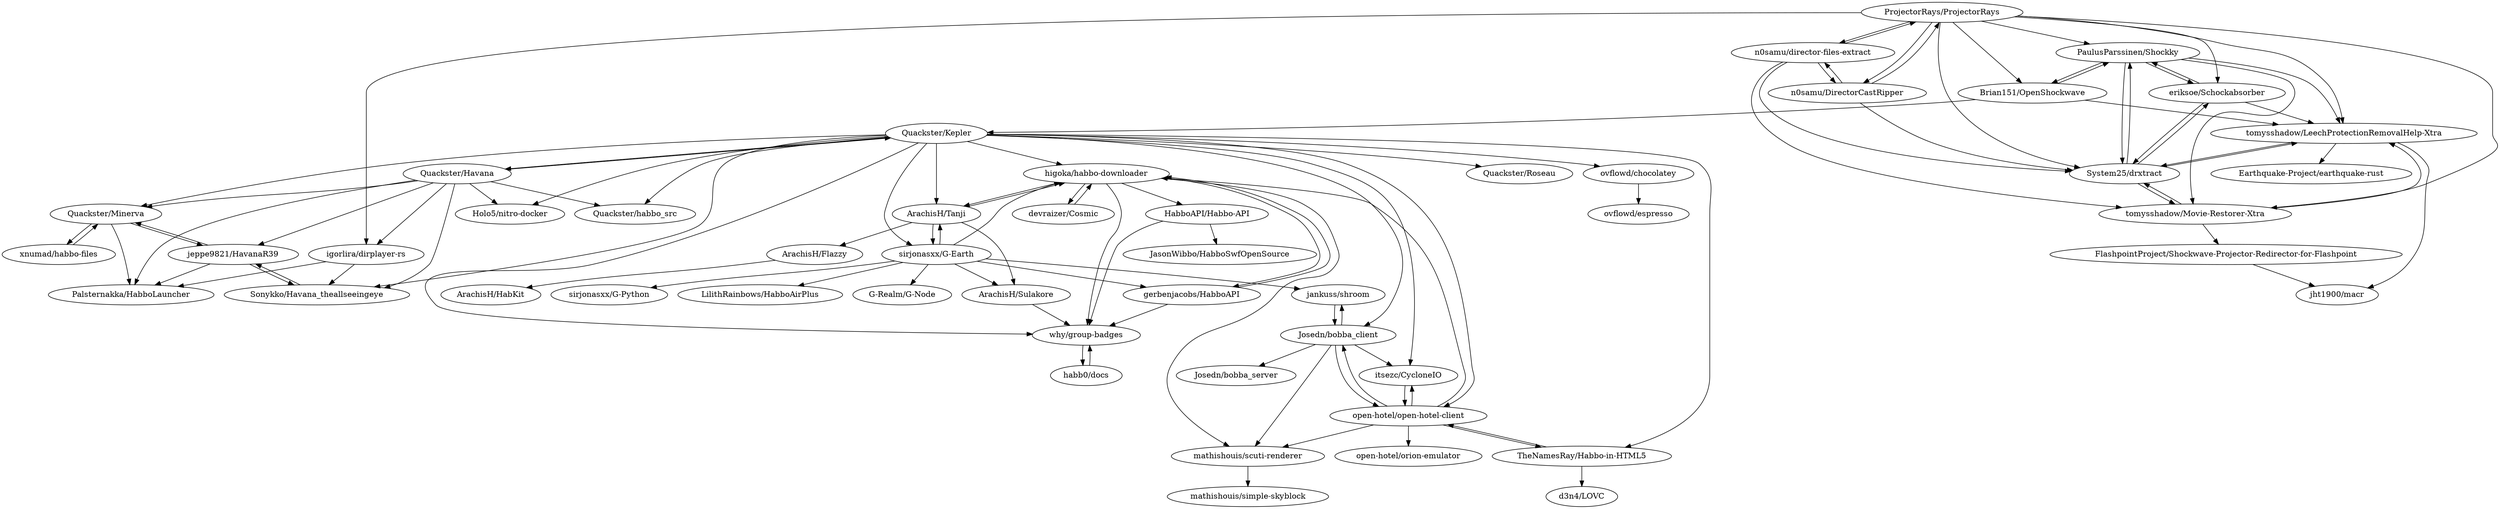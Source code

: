 digraph G {
"Quackster/Kepler" -> "Quackster/Havana"
"Quackster/Kepler" -> "higoka/habbo-downloader"
"Quackster/Kepler" -> "Holo5/nitro-docker"
"Quackster/Kepler" -> "TheNamesRay/Habbo-in-HTML5"
"Quackster/Kepler" -> "Josedn/bobba_client"
"Quackster/Kepler" -> "sirjonasxx/G-Earth"
"Quackster/Kepler" -> "Quackster/Roseau"
"Quackster/Kepler" -> "Quackster/habbo_src"
"Quackster/Kepler" -> "ovflowd/chocolatey"
"Quackster/Kepler" -> "ArachisH/Tanji"
"Quackster/Kepler" -> "itsezc/CycloneIO"
"Quackster/Kepler" -> "open-hotel/open-hotel-client"
"Quackster/Kepler" -> "why/group-badges"
"Quackster/Kepler" -> "Quackster/Minerva"
"Quackster/Kepler" -> "Sonykko/Havana_theallseeingeye"
"itsezc/CycloneIO" -> "open-hotel/open-hotel-client"
"sirjonasxx/G-Earth" -> "sirjonasxx/G-Python"
"sirjonasxx/G-Earth" -> "ArachisH/Tanji"
"sirjonasxx/G-Earth" -> "LilithRainbows/HabboAirPlus"
"sirjonasxx/G-Earth" -> "ArachisH/Sulakore"
"sirjonasxx/G-Earth" -> "higoka/habbo-downloader"
"sirjonasxx/G-Earth" -> "gerbenjacobs/HabboAPI"
"sirjonasxx/G-Earth" -> "jankuss/shroom"
"sirjonasxx/G-Earth" -> "G-Realm/G-Node"
"Josedn/bobba_client" -> "Josedn/bobba_server"
"Josedn/bobba_client" -> "jankuss/shroom"
"Josedn/bobba_client" -> "open-hotel/open-hotel-client"
"Josedn/bobba_client" -> "mathishouis/scuti-renderer"
"Josedn/bobba_client" -> "itsezc/CycloneIO"
"ArachisH/Tanji" -> "ArachisH/Sulakore"
"ArachisH/Tanji" -> "sirjonasxx/G-Earth"
"ArachisH/Tanji" -> "ArachisH/Flazzy"
"ArachisH/Tanji" -> "higoka/habbo-downloader"
"open-hotel/open-hotel-client" -> "mathishouis/scuti-renderer"
"open-hotel/open-hotel-client" -> "Josedn/bobba_client"
"open-hotel/open-hotel-client" -> "TheNamesRay/Habbo-in-HTML5"
"open-hotel/open-hotel-client" -> "itsezc/CycloneIO"
"open-hotel/open-hotel-client" -> "higoka/habbo-downloader"
"open-hotel/open-hotel-client" -> "open-hotel/orion-emulator"
"HabboAPI/Habbo-API" -> "why/group-badges"
"HabboAPI/Habbo-API" -> "JasonWibbo/HabboSwfOpenSource"
"PaulusParssinen/Shockky" -> "eriksoe/Schockabsorber"
"PaulusParssinen/Shockky" -> "System25/drxtract"
"PaulusParssinen/Shockky" -> "Brian151/OpenShockwave"
"PaulusParssinen/Shockky" -> "tomysshadow/LeechProtectionRemovalHelp-Xtra"
"PaulusParssinen/Shockky" -> "tomysshadow/Movie-Restorer-Xtra"
"FlashpointProject/Shockwave-Projector-Redirector-for-Flashpoint" -> "jht1900/macr"
"eriksoe/Schockabsorber" -> "PaulusParssinen/Shockky"
"eriksoe/Schockabsorber" -> "tomysshadow/LeechProtectionRemovalHelp-Xtra"
"eriksoe/Schockabsorber" -> "System25/drxtract"
"tomysshadow/Movie-Restorer-Xtra" -> "tomysshadow/LeechProtectionRemovalHelp-Xtra"
"tomysshadow/Movie-Restorer-Xtra" -> "System25/drxtract"
"tomysshadow/Movie-Restorer-Xtra" -> "FlashpointProject/Shockwave-Projector-Redirector-for-Flashpoint"
"tomysshadow/LeechProtectionRemovalHelp-Xtra" -> "System25/drxtract"
"tomysshadow/LeechProtectionRemovalHelp-Xtra" -> "Earthquake-Project/earthquake-rust"
"tomysshadow/LeechProtectionRemovalHelp-Xtra" -> "jht1900/macr"
"ArachisH/Sulakore" -> "why/group-badges"
"devraizer/Cosmic" -> "higoka/habbo-downloader"
"n0samu/director-files-extract" -> "tomysshadow/Movie-Restorer-Xtra"
"n0samu/director-files-extract" -> "System25/drxtract"
"n0samu/director-files-extract" -> "ProjectorRays/ProjectorRays"
"n0samu/director-files-extract" -> "n0samu/DirectorCastRipper"
"xnumad/habbo-files" -> "Quackster/Minerva"
"gerbenjacobs/HabboAPI" -> "why/group-badges"
"gerbenjacobs/HabboAPI" -> "higoka/habbo-downloader"
"mathishouis/scuti-renderer" -> "mathishouis/simple-skyblock"
"jankuss/shroom" -> "Josedn/bobba_client"
"habb0/docs" -> "why/group-badges"
"Quackster/Havana" -> "Quackster/Kepler"
"Quackster/Havana" -> "jeppe9821/HavanaR39"
"Quackster/Havana" -> "Sonykko/Havana_theallseeingeye"
"Quackster/Havana" -> "Quackster/Minerva"
"Quackster/Havana" -> "Quackster/habbo_src"
"Quackster/Havana" -> "igorlira/dirplayer-rs"
"Quackster/Havana" -> "Holo5/nitro-docker"
"Quackster/Havana" -> "Palsternakka/HabboLauncher"
"TheNamesRay/Habbo-in-HTML5" -> "d3n4/LOVC"
"TheNamesRay/Habbo-in-HTML5" -> "open-hotel/open-hotel-client"
"Quackster/Minerva" -> "xnumad/habbo-files"
"Quackster/Minerva" -> "jeppe9821/HavanaR39"
"Quackster/Minerva" -> "Palsternakka/HabboLauncher"
"jeppe9821/HavanaR39" -> "Sonykko/Havana_theallseeingeye"
"jeppe9821/HavanaR39" -> "Quackster/Minerva"
"jeppe9821/HavanaR39" -> "Palsternakka/HabboLauncher"
"igorlira/dirplayer-rs" -> "Palsternakka/HabboLauncher"
"igorlira/dirplayer-rs" -> "Sonykko/Havana_theallseeingeye"
"Sonykko/Havana_theallseeingeye" -> "jeppe9821/HavanaR39"
"ovflowd/chocolatey" -> "ovflowd/espresso"
"n0samu/DirectorCastRipper" -> "ProjectorRays/ProjectorRays"
"n0samu/DirectorCastRipper" -> "n0samu/director-files-extract"
"n0samu/DirectorCastRipper" -> "System25/drxtract"
"Brian151/OpenShockwave" -> "PaulusParssinen/Shockky"
"Brian151/OpenShockwave" -> "tomysshadow/LeechProtectionRemovalHelp-Xtra"
"Brian151/OpenShockwave" -> "Quackster/Kepler"
"why/group-badges" -> "habb0/docs"
"ArachisH/Flazzy" -> "ArachisH/HabKit"
"higoka/habbo-downloader" -> "HabboAPI/Habbo-API"
"higoka/habbo-downloader" -> "why/group-badges"
"higoka/habbo-downloader" -> "devraizer/Cosmic"
"higoka/habbo-downloader" -> "mathishouis/scuti-renderer"
"higoka/habbo-downloader" -> "gerbenjacobs/HabboAPI"
"higoka/habbo-downloader" -> "ArachisH/Tanji"
"ProjectorRays/ProjectorRays" -> "n0samu/DirectorCastRipper"
"ProjectorRays/ProjectorRays" -> "n0samu/director-files-extract"
"ProjectorRays/ProjectorRays" -> "tomysshadow/Movie-Restorer-Xtra"
"ProjectorRays/ProjectorRays" -> "PaulusParssinen/Shockky"
"ProjectorRays/ProjectorRays" -> "Brian151/OpenShockwave"
"ProjectorRays/ProjectorRays" -> "igorlira/dirplayer-rs"
"ProjectorRays/ProjectorRays" -> "System25/drxtract"
"ProjectorRays/ProjectorRays" -> "eriksoe/Schockabsorber"
"ProjectorRays/ProjectorRays" -> "tomysshadow/LeechProtectionRemovalHelp-Xtra"
"System25/drxtract" -> "tomysshadow/LeechProtectionRemovalHelp-Xtra"
"System25/drxtract" -> "tomysshadow/Movie-Restorer-Xtra"
"System25/drxtract" -> "PaulusParssinen/Shockky"
"System25/drxtract" -> "eriksoe/Schockabsorber"
"Quackster/Kepler" ["l"="3.605,46.364"]
"Quackster/Havana" ["l"="3.629,46.379"]
"higoka/habbo-downloader" ["l"="3.588,46.333"]
"Holo5/nitro-docker" ["l"="3.607,46.384"]
"TheNamesRay/Habbo-in-HTML5" ["l"="3.556,46.372"]
"Josedn/bobba_client" ["l"="3.564,46.343"]
"sirjonasxx/G-Earth" ["l"="3.616,46.331"]
"Quackster/Roseau" ["l"="3.59,46.381"]
"Quackster/habbo_src" ["l"="3.624,46.364"]
"ovflowd/chocolatey" ["l"="3.647,46.352"]
"ArachisH/Tanji" ["l"="3.602,46.348"]
"itsezc/CycloneIO" ["l"="3.579,46.357"]
"open-hotel/open-hotel-client" ["l"="3.561,46.355"]
"why/group-badges" ["l"="3.6,46.334"]
"Quackster/Minerva" ["l"="3.644,46.371"]
"Sonykko/Havana_theallseeingeye" ["l"="3.634,46.388"]
"sirjonasxx/G-Python" ["l"="3.629,46.31"]
"LilithRainbows/HabboAirPlus" ["l"="3.649,46.316"]
"ArachisH/Sulakore" ["l"="3.62,46.343"]
"gerbenjacobs/HabboAPI" ["l"="3.606,46.318"]
"jankuss/shroom" ["l"="3.571,46.327"]
"G-Realm/G-Node" ["l"="3.64,46.328"]
"Josedn/bobba_server" ["l"="3.531,46.341"]
"mathishouis/scuti-renderer" ["l"="3.549,46.333"]
"ArachisH/Flazzy" ["l"="3.582,46.371"]
"open-hotel/orion-emulator" ["l"="3.534,46.358"]
"HabboAPI/Habbo-API" ["l"="3.576,46.315"]
"JasonWibbo/HabboSwfOpenSource" ["l"="3.564,46.298"]
"PaulusParssinen/Shockky" ["l"="3.616,46.433"]
"eriksoe/Schockabsorber" ["l"="3.629,46.43"]
"System25/drxtract" ["l"="3.633,46.441"]
"Brian151/OpenShockwave" ["l"="3.616,46.415"]
"tomysshadow/LeechProtectionRemovalHelp-Xtra" ["l"="3.617,46.441"]
"tomysshadow/Movie-Restorer-Xtra" ["l"="3.632,46.451"]
"FlashpointProject/Shockwave-Projector-Redirector-for-Flashpoint" ["l"="3.623,46.469"]
"jht1900/macr" ["l"="3.61,46.459"]
"Earthquake-Project/earthquake-rust" ["l"="3.595,46.449"]
"devraizer/Cosmic" ["l"="3.589,46.311"]
"n0samu/director-files-extract" ["l"="3.658,46.442"]
"ProjectorRays/ProjectorRays" ["l"="3.644,46.433"]
"n0samu/DirectorCastRipper" ["l"="3.651,46.451"]
"xnumad/habbo-files" ["l"="3.664,46.369"]
"mathishouis/simple-skyblock" ["l"="3.527,46.321"]
"habb0/docs" ["l"="3.593,46.322"]
"jeppe9821/HavanaR39" ["l"="3.651,46.381"]
"igorlira/dirplayer-rs" ["l"="3.646,46.403"]
"Palsternakka/HabboLauncher" ["l"="3.649,46.389"]
"d3n4/LOVC" ["l"="3.528,46.383"]
"ovflowd/espresso" ["l"="3.67,46.348"]
"ArachisH/HabKit" ["l"="3.568,46.387"]
}